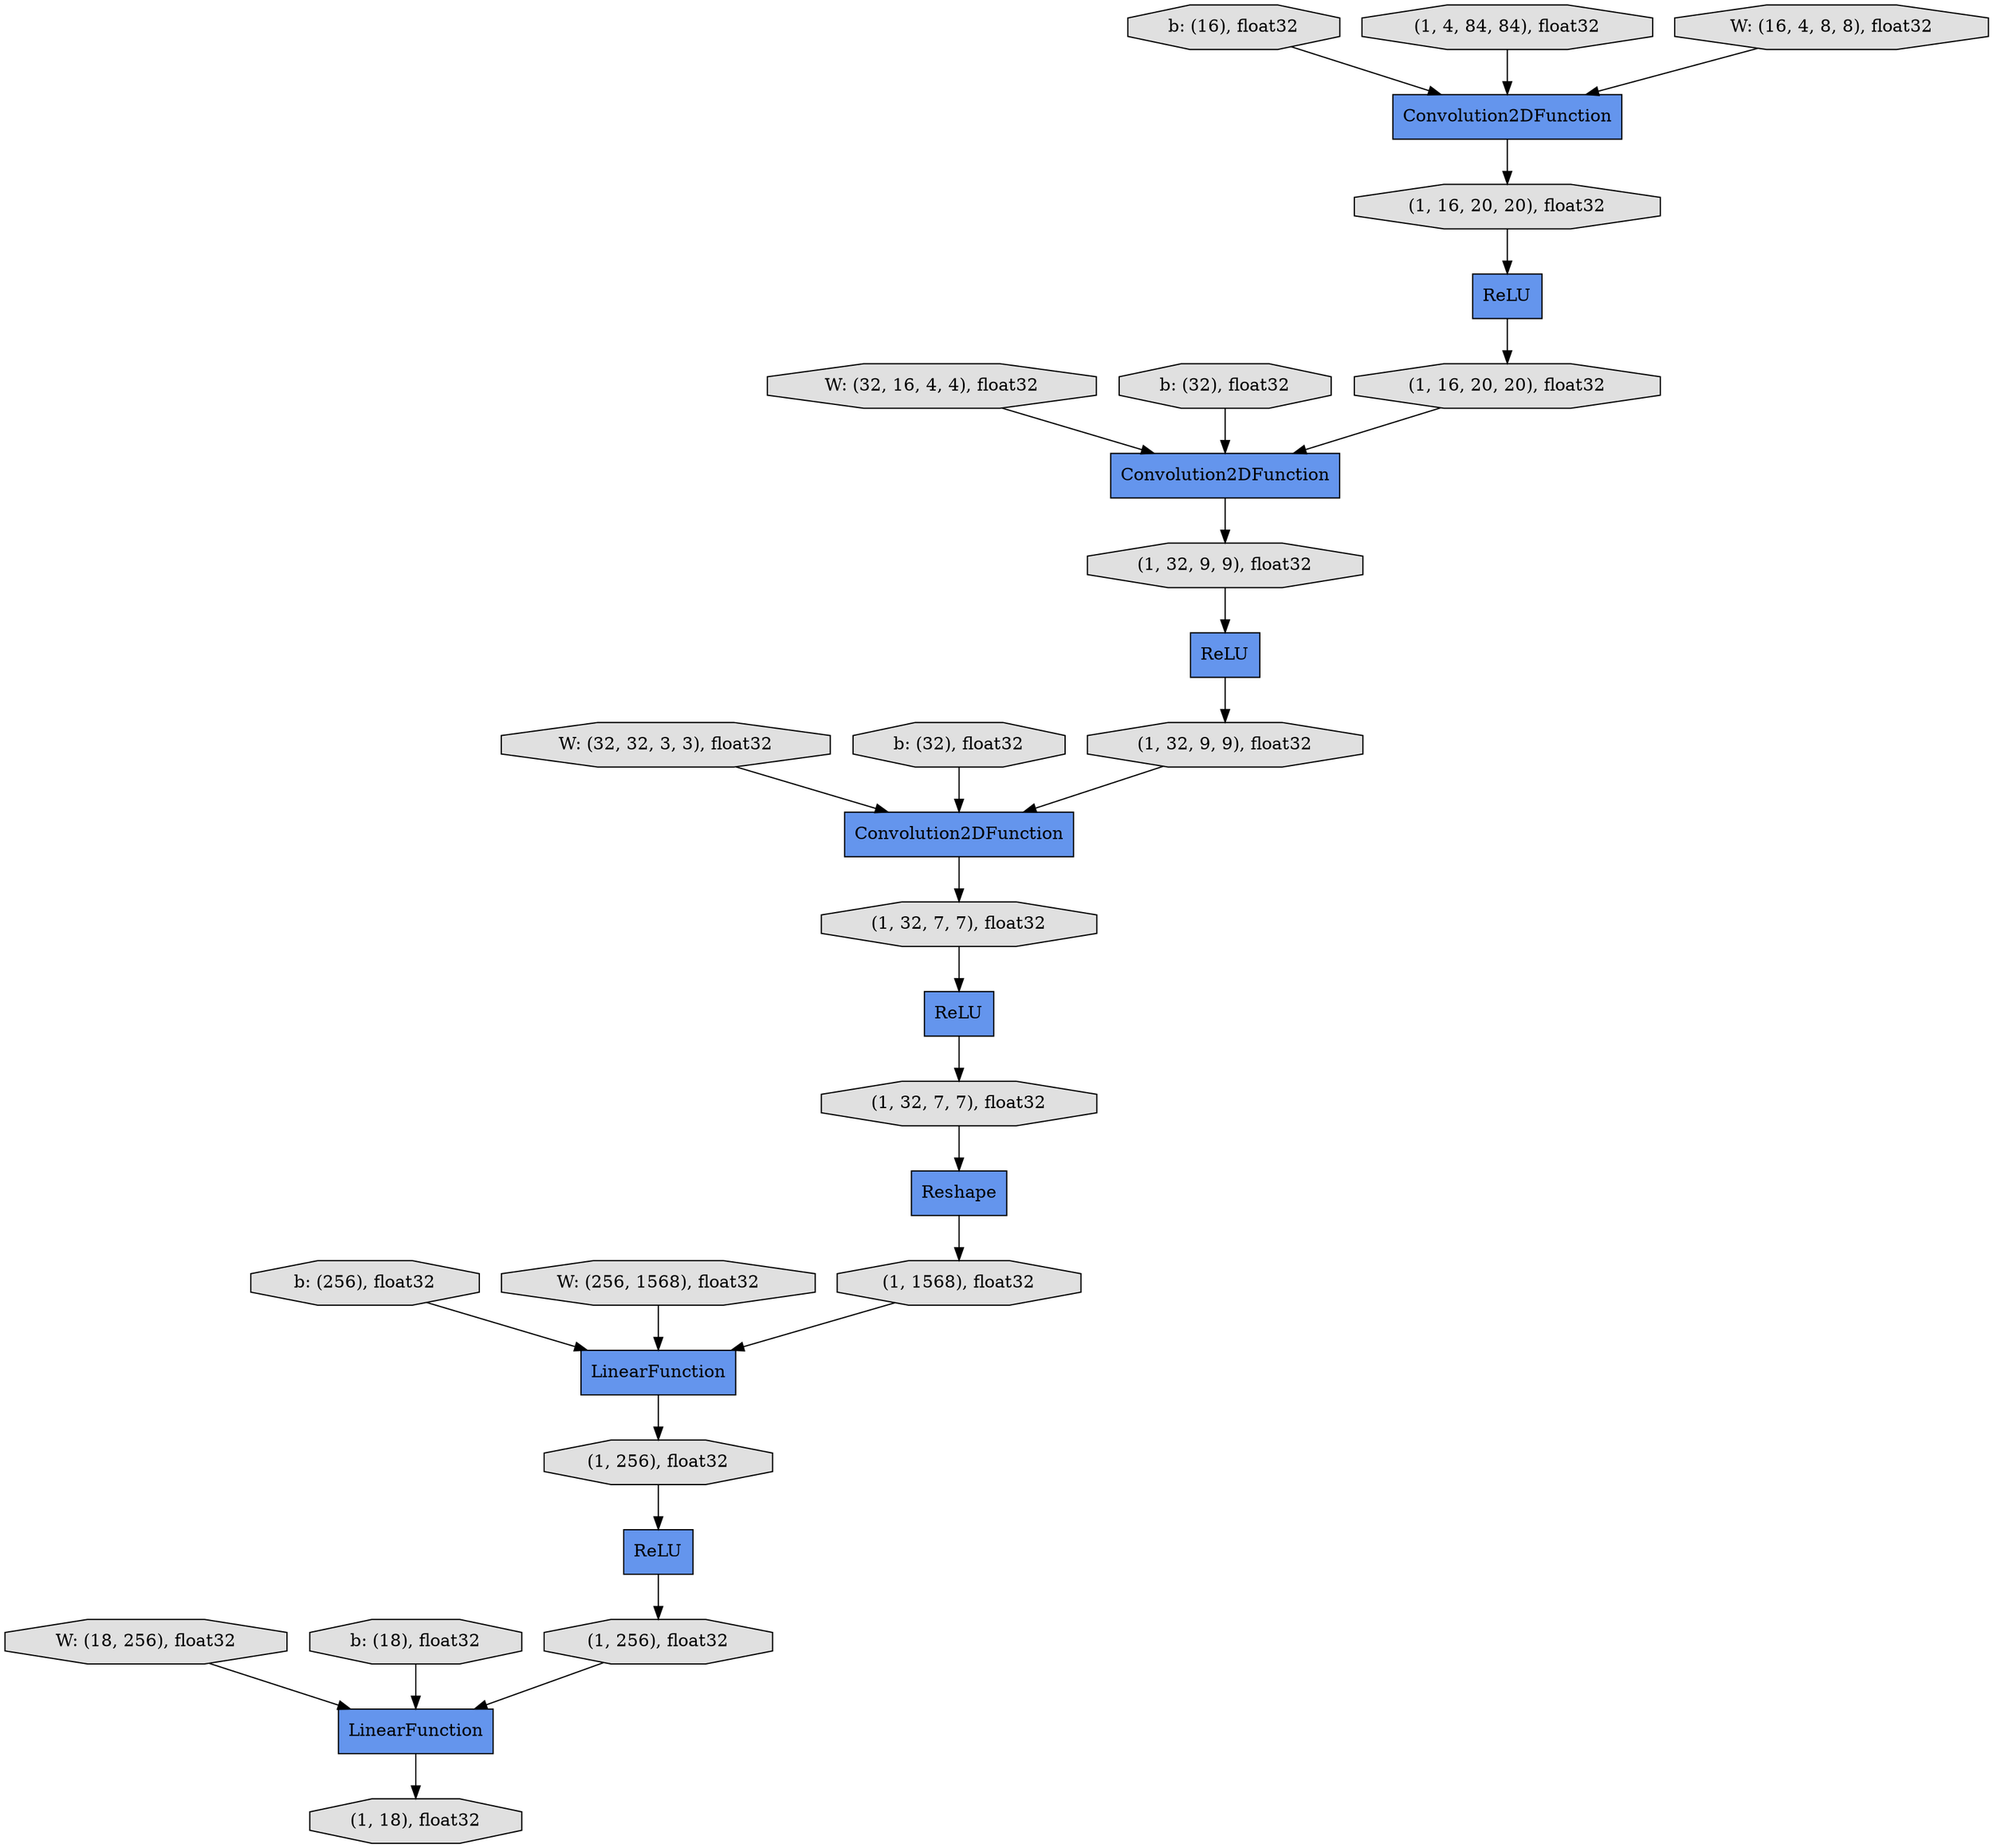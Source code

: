 digraph graphname{rankdir=TB;139716429277200 [label="Reshape",shape="record",fillcolor="#6495ED",style="filled"];139716734591120 [label="LinearFunction",shape="record",fillcolor="#6495ED",style="filled"];139716429277328 [label="(1, 32, 7, 7), float32",shape="octagon",fillcolor="#E0E0E0",style="filled"];139716734593296 [label="b: (16), float32",shape="octagon",fillcolor="#E0E0E0",style="filled"];139716429275472 [label="W: (18, 256), float32",shape="octagon",fillcolor="#E0E0E0",style="filled"];139716429277584 [label="LinearFunction",shape="record",fillcolor="#6495ED",style="filled"];139716429277648 [label="(1, 1568), float32",shape="octagon",fillcolor="#E0E0E0",style="filled"];139716734593616 [label="W: (32, 16, 4, 4), float32",shape="octagon",fillcolor="#E0E0E0",style="filled"];139716429277840 [label="(1, 256), float32",shape="octagon",fillcolor="#E0E0E0",style="filled"];139716429275792 [label="b: (18), float32",shape="octagon",fillcolor="#E0E0E0",style="filled"];139716734532240 [label="b: (32), float32",shape="octagon",fillcolor="#E0E0E0",style="filled"];139716429277968 [label="(1, 256), float32",shape="octagon",fillcolor="#E0E0E0",style="filled"];139716734532368 [label="Convolution2DFunction",shape="record",fillcolor="#6495ED",style="filled"];139716429276112 [label="(1, 4, 84, 84), float32",shape="octagon",fillcolor="#E0E0E0",style="filled"];139716734594064 [label="W: (32, 32, 3, 3), float32",shape="octagon",fillcolor="#E0E0E0",style="filled"];139716429278288 [label="(1, 18), float32",shape="octagon",fillcolor="#E0E0E0",style="filled"];139716429276240 [label="(1, 16, 20, 20), float32",shape="octagon",fillcolor="#E0E0E0",style="filled"];139716734592976 [label="W: (16, 4, 8, 8), float32",shape="octagon",fillcolor="#E0E0E0",style="filled"];139716734595024 [label="b: (256), float32",shape="octagon",fillcolor="#E0E0E0",style="filled"];139716429276368 [label="ReLU",shape="record",fillcolor="#6495ED",style="filled"];139716429276432 [label="(1, 16, 20, 20), float32",shape="octagon",fillcolor="#E0E0E0",style="filled"];139716734594384 [label="b: (32), float32",shape="octagon",fillcolor="#E0E0E0",style="filled"];139716429276624 [label="(1, 32, 9, 9), float32",shape="octagon",fillcolor="#E0E0E0",style="filled"];139716734594512 [label="Convolution2DFunction",shape="record",fillcolor="#6495ED",style="filled"];139716429276688 [label="Convolution2DFunction",shape="record",fillcolor="#6495ED",style="filled"];139716734592528 [label="ReLU",shape="record",fillcolor="#6495ED",style="filled"];139716734594704 [label="W: (256, 1568), float32",shape="octagon",fillcolor="#E0E0E0",style="filled"];139716429276816 [label="(1, 32, 9, 9), float32",shape="octagon",fillcolor="#E0E0E0",style="filled"];139716705541840 [label="ReLU",shape="record",fillcolor="#6495ED",style="filled"];139716429277072 [label="ReLU",shape="record",fillcolor="#6495ED",style="filled"];139716429277136 [label="(1, 32, 7, 7), float32",shape="octagon",fillcolor="#E0E0E0",style="filled"];139716429277328 -> 139716429277200;139716429276816 -> 139716429276688;139716734592976 -> 139716734594512;139716429277648 -> 139716734591120;139716734593616 -> 139716734532368;139716429277968 -> 139716429277072;139716734594512 -> 139716429276240;139716429277200 -> 139716429277648;139716734594064 -> 139716429276688;139716429276432 -> 139716734532368;139716734592528 -> 139716429276432;139716429277136 -> 139716429276368;139716734532240 -> 139716734532368;139716429276368 -> 139716429277328;139716429275792 -> 139716429277584;139716429277840 -> 139716429277584;139716429276112 -> 139716734594512;139716429277584 -> 139716429278288;139716734594384 -> 139716429276688;139716734593296 -> 139716734594512;139716734594704 -> 139716734591120;139716734591120 -> 139716429277968;139716429276688 -> 139716429277136;139716429276240 -> 139716734592528;139716429275472 -> 139716429277584;139716734595024 -> 139716734591120;139716734532368 -> 139716429276624;139716429276624 -> 139716705541840;139716705541840 -> 139716429276816;139716429277072 -> 139716429277840;}